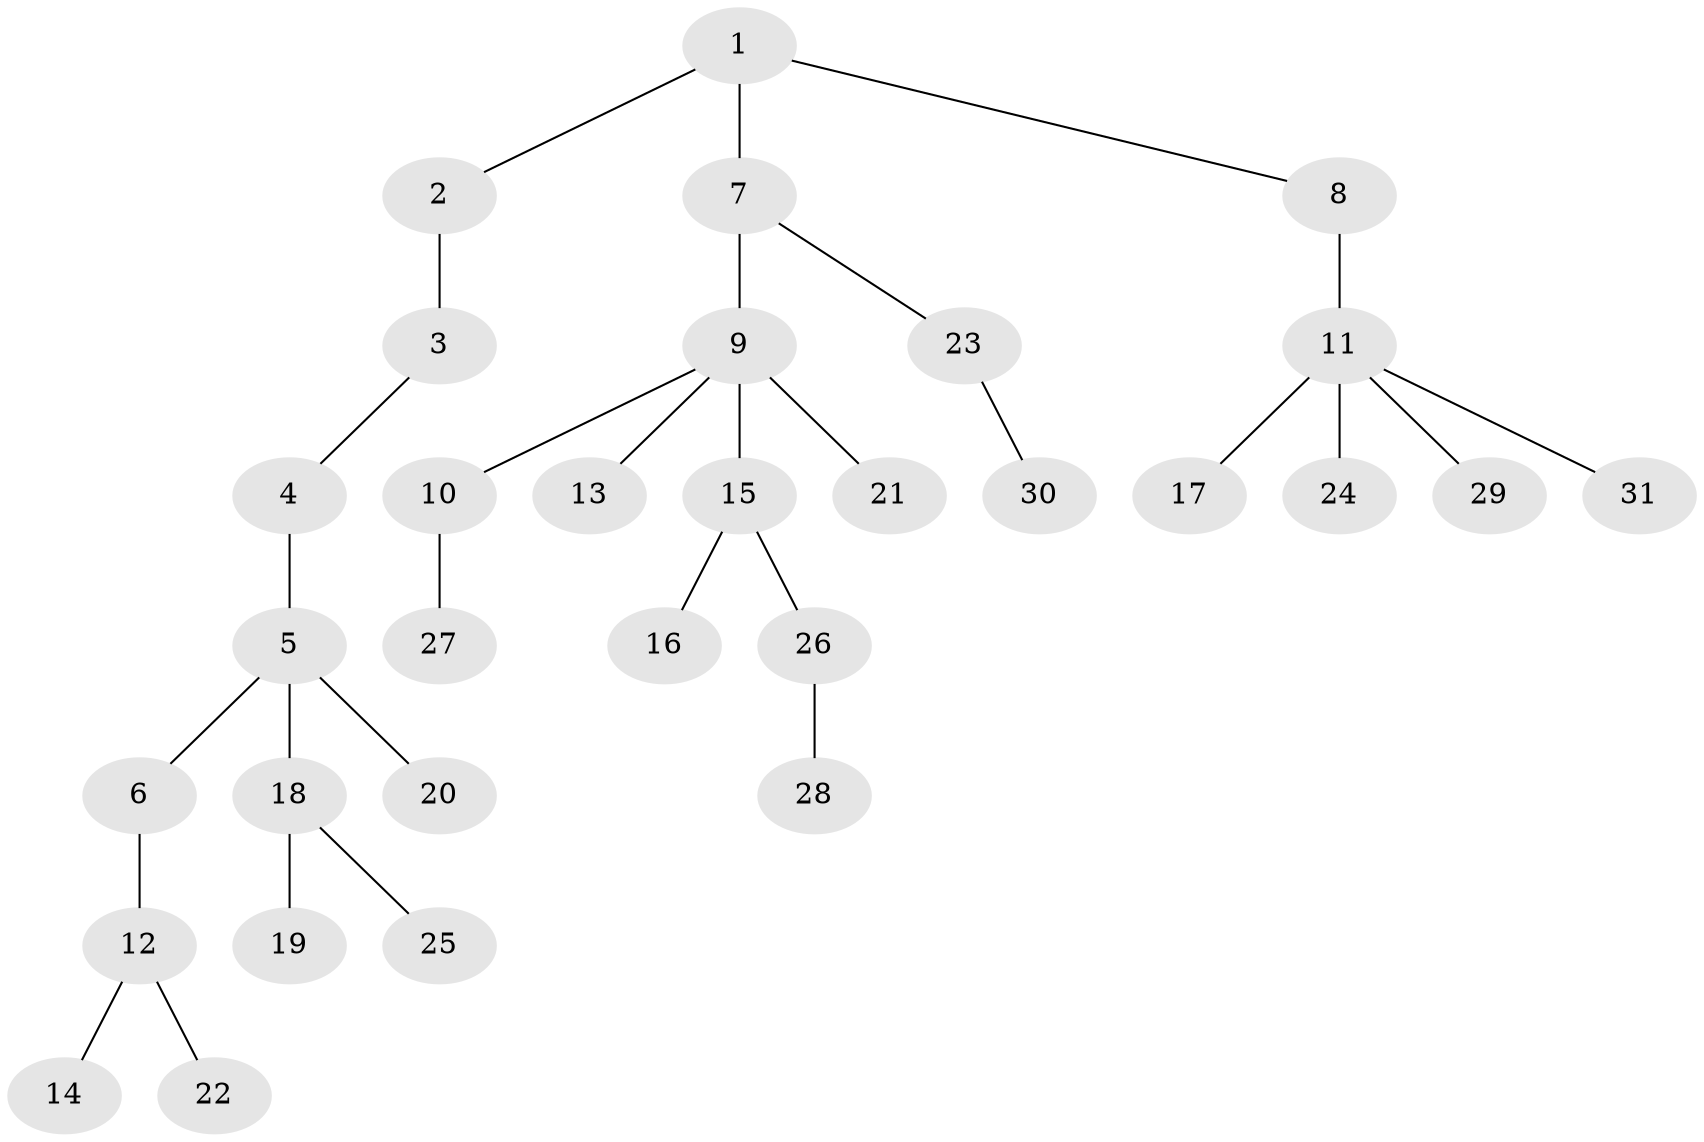 // original degree distribution, {4: 0.06930693069306931, 2: 0.26732673267326734, 6: 0.009900990099009901, 3: 0.16831683168316833, 1: 0.46534653465346537, 5: 0.009900990099009901, 9: 0.009900990099009901}
// Generated by graph-tools (version 1.1) at 2025/52/03/04/25 22:52:02]
// undirected, 31 vertices, 30 edges
graph export_dot {
  node [color=gray90,style=filled];
  1;
  2;
  3;
  4;
  5;
  6;
  7;
  8;
  9;
  10;
  11;
  12;
  13;
  14;
  15;
  16;
  17;
  18;
  19;
  20;
  21;
  22;
  23;
  24;
  25;
  26;
  27;
  28;
  29;
  30;
  31;
  1 -- 2 [weight=1.0];
  1 -- 7 [weight=1.0];
  1 -- 8 [weight=1.0];
  2 -- 3 [weight=3.0];
  3 -- 4 [weight=1.0];
  4 -- 5 [weight=1.0];
  5 -- 6 [weight=1.0];
  5 -- 18 [weight=1.0];
  5 -- 20 [weight=1.0];
  6 -- 12 [weight=1.0];
  7 -- 9 [weight=4.0];
  7 -- 23 [weight=1.0];
  8 -- 11 [weight=2.0];
  9 -- 10 [weight=1.0];
  9 -- 13 [weight=1.0];
  9 -- 15 [weight=1.0];
  9 -- 21 [weight=1.0];
  10 -- 27 [weight=2.0];
  11 -- 17 [weight=1.0];
  11 -- 24 [weight=1.0];
  11 -- 29 [weight=1.0];
  11 -- 31 [weight=1.0];
  12 -- 14 [weight=1.0];
  12 -- 22 [weight=1.0];
  15 -- 16 [weight=1.0];
  15 -- 26 [weight=1.0];
  18 -- 19 [weight=1.0];
  18 -- 25 [weight=1.0];
  23 -- 30 [weight=1.0];
  26 -- 28 [weight=2.0];
}
